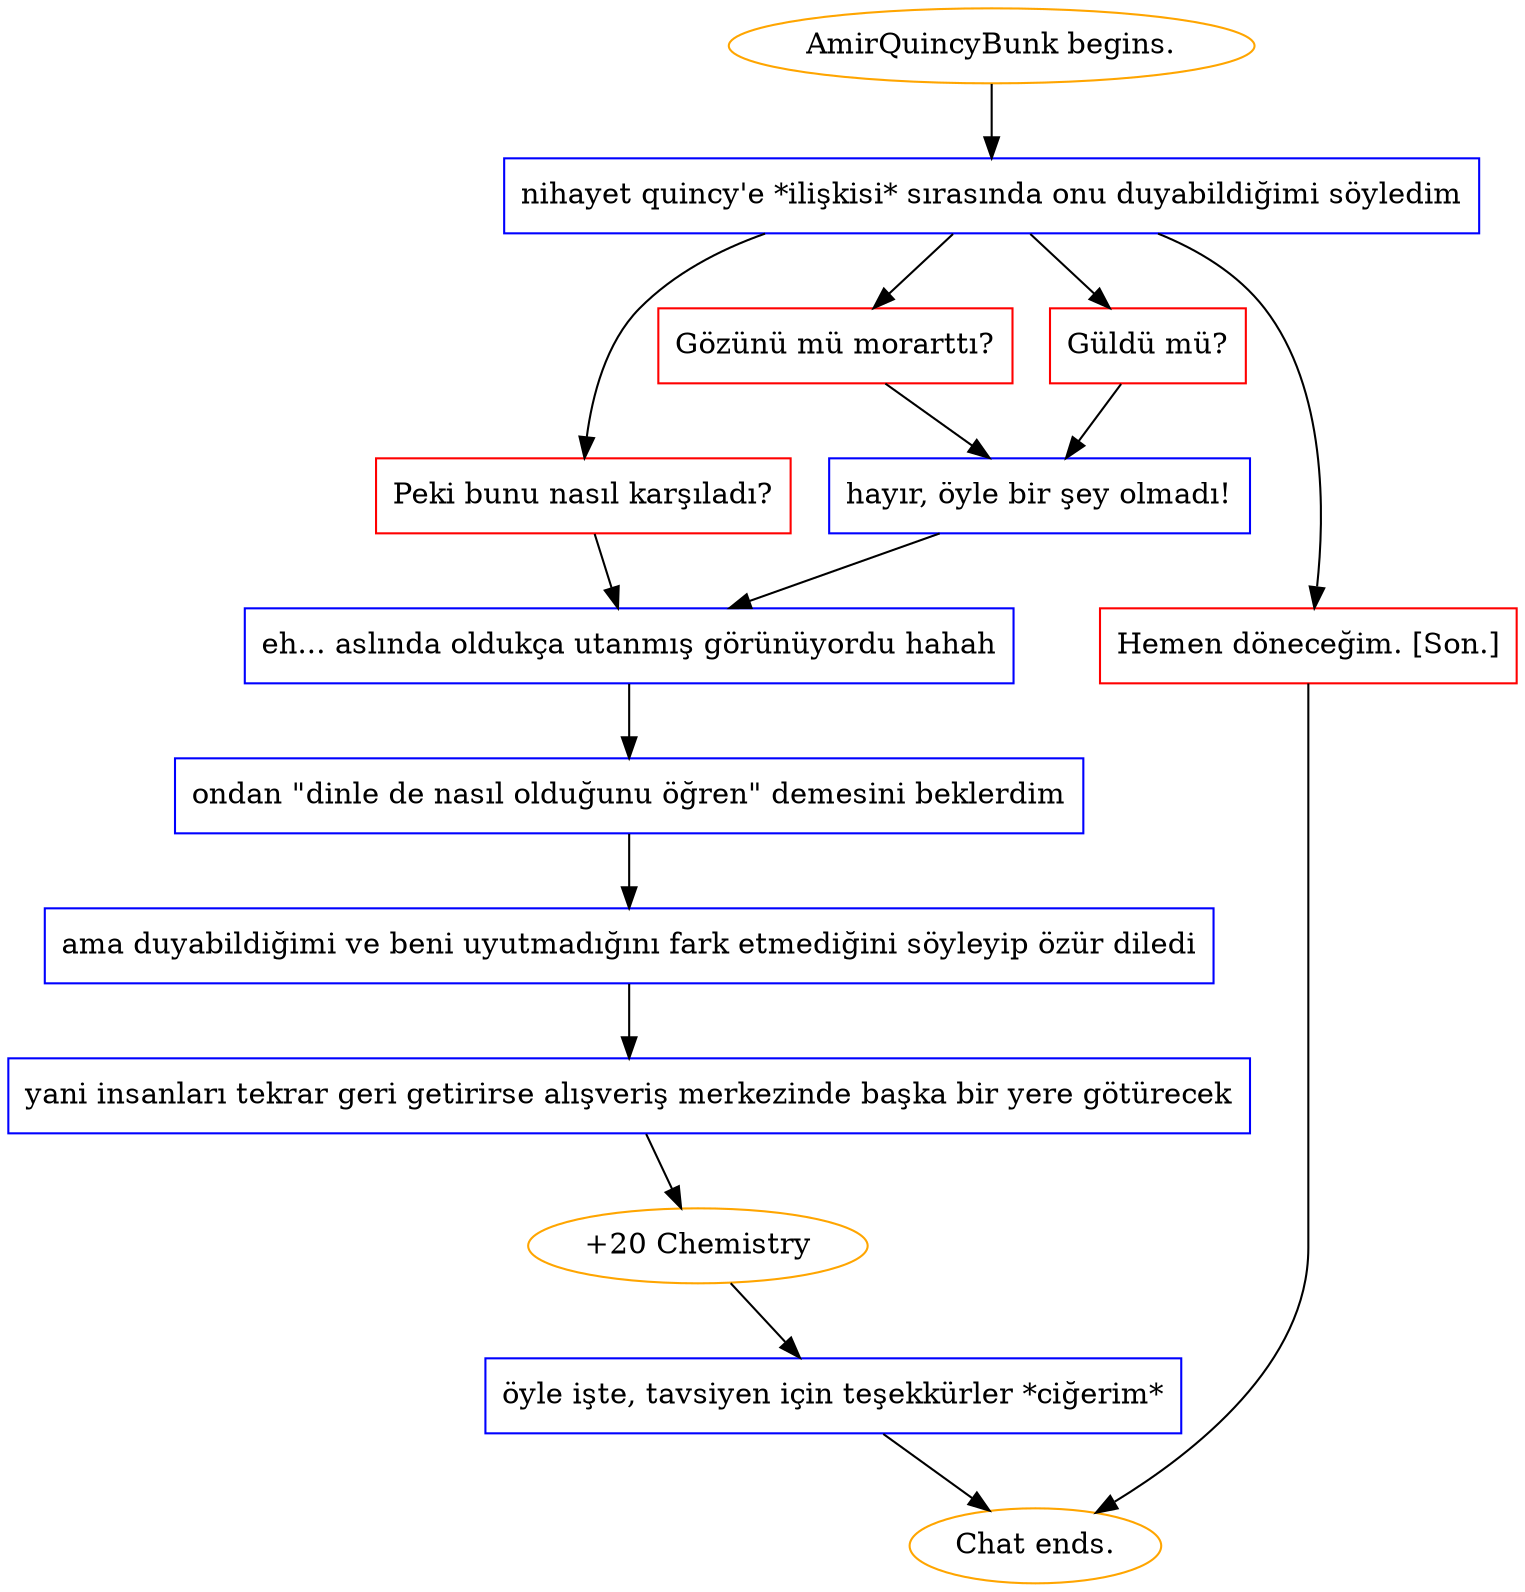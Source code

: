 digraph {
	"AmirQuincyBunk begins." [color=orange];
		"AmirQuincyBunk begins." -> j3208438246;
	j3208438246 [label="nihayet quincy'e *ilişkisi* sırasında onu duyabildiğimi söyledim",shape=box,color=blue];
		j3208438246 -> j1884979908;
		j3208438246 -> j638061068;
		j3208438246 -> j917593295;
		j3208438246 -> j2031663198;
	j1884979908 [label="Peki bunu nasıl karşıladı?",shape=box,color=red];
		j1884979908 -> j707870656;
	j638061068 [label="Gözünü mü morarttı?",shape=box,color=red];
		j638061068 -> j2461522248;
	j917593295 [label="Güldü mü?",shape=box,color=red];
		j917593295 -> j2461522248;
	j2031663198 [label="Hemen döneceğim. [Son.]",shape=box,color=red];
		j2031663198 -> "Chat ends.";
	j707870656 [label="eh... aslında oldukça utanmış görünüyordu hahah",shape=box,color=blue];
		j707870656 -> j2190063764;
	j2461522248 [label="hayır, öyle bir şey olmadı!",shape=box,color=blue];
		j2461522248 -> j707870656;
	"Chat ends." [color=orange];
	j2190063764 [label="ondan \"dinle de nasıl olduğunu öğren\" demesini beklerdim",shape=box,color=blue];
		j2190063764 -> j3322296937;
	j3322296937 [label="ama duyabildiğimi ve beni uyutmadığını fark etmediğini söyleyip özür diledi",shape=box,color=blue];
		j3322296937 -> j407224383;
	j407224383 [label="yani insanları tekrar geri getirirse alışveriş merkezinde başka bir yere götürecek",shape=box,color=blue];
		j407224383 -> j869010076;
	j869010076 [label="+20 Chemistry",color=orange];
		j869010076 -> j531375915;
	j531375915 [label="öyle işte, tavsiyen için teşekkürler *ciğerim*",shape=box,color=blue];
		j531375915 -> "Chat ends.";
}